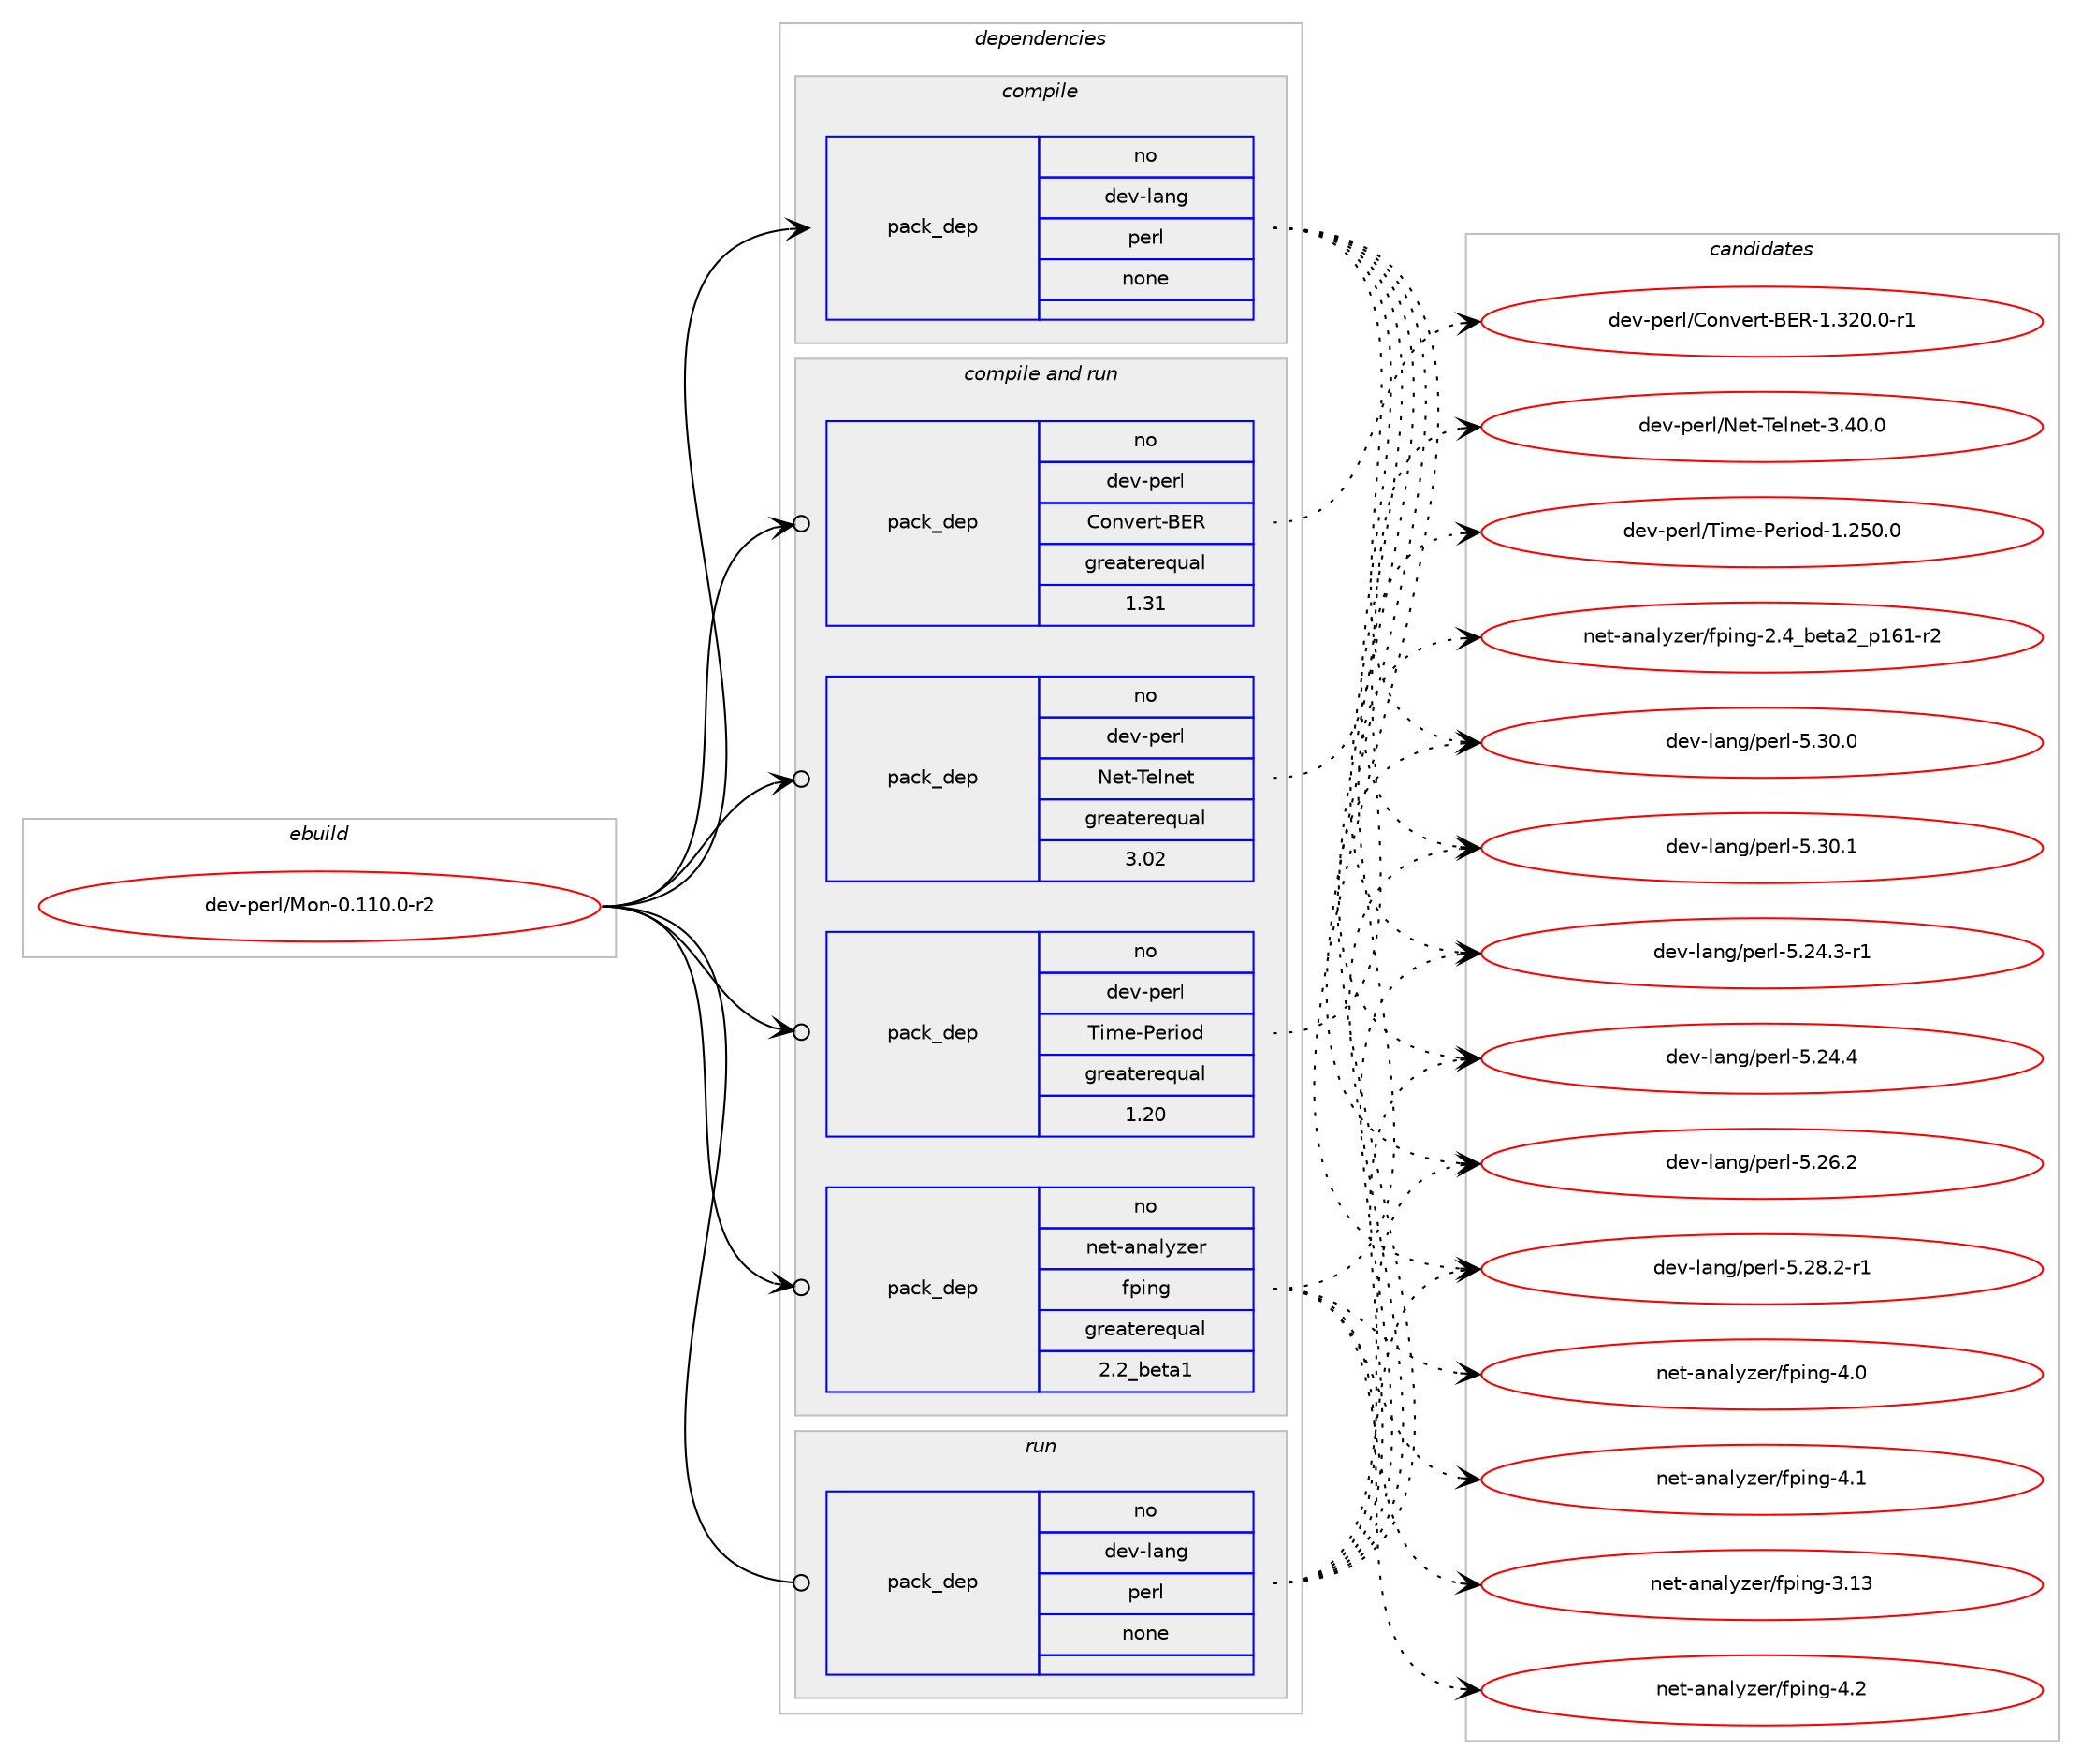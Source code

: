 digraph prolog {

# *************
# Graph options
# *************

newrank=true;
concentrate=true;
compound=true;
graph [rankdir=LR,fontname=Helvetica,fontsize=10,ranksep=1.5];#, ranksep=2.5, nodesep=0.2];
edge  [arrowhead=vee];
node  [fontname=Helvetica,fontsize=10];

# **********
# The ebuild
# **********

subgraph cluster_leftcol {
color=gray;
rank=same;
label=<<i>ebuild</i>>;
id [label="dev-perl/Mon-0.110.0-r2", color=red, width=4, href="../dev-perl/Mon-0.110.0-r2.svg"];
}

# ****************
# The dependencies
# ****************

subgraph cluster_midcol {
color=gray;
label=<<i>dependencies</i>>;
subgraph cluster_compile {
fillcolor="#eeeeee";
style=filled;
label=<<i>compile</i>>;
subgraph pack435843 {
dependency581486 [label=<<TABLE BORDER="0" CELLBORDER="1" CELLSPACING="0" CELLPADDING="4" WIDTH="220"><TR><TD ROWSPAN="6" CELLPADDING="30">pack_dep</TD></TR><TR><TD WIDTH="110">no</TD></TR><TR><TD>dev-lang</TD></TR><TR><TD>perl</TD></TR><TR><TD>none</TD></TR><TR><TD></TD></TR></TABLE>>, shape=none, color=blue];
}
id:e -> dependency581486:w [weight=20,style="solid",arrowhead="vee"];
}
subgraph cluster_compileandrun {
fillcolor="#eeeeee";
style=filled;
label=<<i>compile and run</i>>;
subgraph pack435844 {
dependency581487 [label=<<TABLE BORDER="0" CELLBORDER="1" CELLSPACING="0" CELLPADDING="4" WIDTH="220"><TR><TD ROWSPAN="6" CELLPADDING="30">pack_dep</TD></TR><TR><TD WIDTH="110">no</TD></TR><TR><TD>dev-perl</TD></TR><TR><TD>Convert-BER</TD></TR><TR><TD>greaterequal</TD></TR><TR><TD>1.31</TD></TR></TABLE>>, shape=none, color=blue];
}
id:e -> dependency581487:w [weight=20,style="solid",arrowhead="odotvee"];
subgraph pack435845 {
dependency581488 [label=<<TABLE BORDER="0" CELLBORDER="1" CELLSPACING="0" CELLPADDING="4" WIDTH="220"><TR><TD ROWSPAN="6" CELLPADDING="30">pack_dep</TD></TR><TR><TD WIDTH="110">no</TD></TR><TR><TD>dev-perl</TD></TR><TR><TD>Net-Telnet</TD></TR><TR><TD>greaterequal</TD></TR><TR><TD>3.02</TD></TR></TABLE>>, shape=none, color=blue];
}
id:e -> dependency581488:w [weight=20,style="solid",arrowhead="odotvee"];
subgraph pack435846 {
dependency581489 [label=<<TABLE BORDER="0" CELLBORDER="1" CELLSPACING="0" CELLPADDING="4" WIDTH="220"><TR><TD ROWSPAN="6" CELLPADDING="30">pack_dep</TD></TR><TR><TD WIDTH="110">no</TD></TR><TR><TD>dev-perl</TD></TR><TR><TD>Time-Period</TD></TR><TR><TD>greaterequal</TD></TR><TR><TD>1.20</TD></TR></TABLE>>, shape=none, color=blue];
}
id:e -> dependency581489:w [weight=20,style="solid",arrowhead="odotvee"];
subgraph pack435847 {
dependency581490 [label=<<TABLE BORDER="0" CELLBORDER="1" CELLSPACING="0" CELLPADDING="4" WIDTH="220"><TR><TD ROWSPAN="6" CELLPADDING="30">pack_dep</TD></TR><TR><TD WIDTH="110">no</TD></TR><TR><TD>net-analyzer</TD></TR><TR><TD>fping</TD></TR><TR><TD>greaterequal</TD></TR><TR><TD>2.2_beta1</TD></TR></TABLE>>, shape=none, color=blue];
}
id:e -> dependency581490:w [weight=20,style="solid",arrowhead="odotvee"];
}
subgraph cluster_run {
fillcolor="#eeeeee";
style=filled;
label=<<i>run</i>>;
subgraph pack435848 {
dependency581491 [label=<<TABLE BORDER="0" CELLBORDER="1" CELLSPACING="0" CELLPADDING="4" WIDTH="220"><TR><TD ROWSPAN="6" CELLPADDING="30">pack_dep</TD></TR><TR><TD WIDTH="110">no</TD></TR><TR><TD>dev-lang</TD></TR><TR><TD>perl</TD></TR><TR><TD>none</TD></TR><TR><TD></TD></TR></TABLE>>, shape=none, color=blue];
}
id:e -> dependency581491:w [weight=20,style="solid",arrowhead="odot"];
}
}

# **************
# The candidates
# **************

subgraph cluster_choices {
rank=same;
color=gray;
label=<<i>candidates</i>>;

subgraph choice435843 {
color=black;
nodesep=1;
choice100101118451089711010347112101114108455346505246514511449 [label="dev-lang/perl-5.24.3-r1", color=red, width=4,href="../dev-lang/perl-5.24.3-r1.svg"];
choice10010111845108971101034711210111410845534650524652 [label="dev-lang/perl-5.24.4", color=red, width=4,href="../dev-lang/perl-5.24.4.svg"];
choice10010111845108971101034711210111410845534650544650 [label="dev-lang/perl-5.26.2", color=red, width=4,href="../dev-lang/perl-5.26.2.svg"];
choice100101118451089711010347112101114108455346505646504511449 [label="dev-lang/perl-5.28.2-r1", color=red, width=4,href="../dev-lang/perl-5.28.2-r1.svg"];
choice10010111845108971101034711210111410845534651484648 [label="dev-lang/perl-5.30.0", color=red, width=4,href="../dev-lang/perl-5.30.0.svg"];
choice10010111845108971101034711210111410845534651484649 [label="dev-lang/perl-5.30.1", color=red, width=4,href="../dev-lang/perl-5.30.1.svg"];
dependency581486:e -> choice100101118451089711010347112101114108455346505246514511449:w [style=dotted,weight="100"];
dependency581486:e -> choice10010111845108971101034711210111410845534650524652:w [style=dotted,weight="100"];
dependency581486:e -> choice10010111845108971101034711210111410845534650544650:w [style=dotted,weight="100"];
dependency581486:e -> choice100101118451089711010347112101114108455346505646504511449:w [style=dotted,weight="100"];
dependency581486:e -> choice10010111845108971101034711210111410845534651484648:w [style=dotted,weight="100"];
dependency581486:e -> choice10010111845108971101034711210111410845534651484649:w [style=dotted,weight="100"];
}
subgraph choice435844 {
color=black;
nodesep=1;
choice1001011184511210111410847671111101181011141164566698245494651504846484511449 [label="dev-perl/Convert-BER-1.320.0-r1", color=red, width=4,href="../dev-perl/Convert-BER-1.320.0-r1.svg"];
dependency581487:e -> choice1001011184511210111410847671111101181011141164566698245494651504846484511449:w [style=dotted,weight="100"];
}
subgraph choice435845 {
color=black;
nodesep=1;
choice100101118451121011141084778101116458410110811010111645514652484648 [label="dev-perl/Net-Telnet-3.40.0", color=red, width=4,href="../dev-perl/Net-Telnet-3.40.0.svg"];
dependency581488:e -> choice100101118451121011141084778101116458410110811010111645514652484648:w [style=dotted,weight="100"];
}
subgraph choice435846 {
color=black;
nodesep=1;
choice10010111845112101114108478410510910145801011141051111004549465053484648 [label="dev-perl/Time-Period-1.250.0", color=red, width=4,href="../dev-perl/Time-Period-1.250.0.svg"];
dependency581489:e -> choice10010111845112101114108478410510910145801011141051111004549465053484648:w [style=dotted,weight="100"];
}
subgraph choice435847 {
color=black;
nodesep=1;
choice110101116459711097108121122101114471021121051101034550465295981011169750951124954494511450 [label="net-analyzer/fping-2.4_beta2_p161-r2", color=red, width=4,href="../net-analyzer/fping-2.4_beta2_p161-r2.svg"];
choice110101116459711097108121122101114471021121051101034551464951 [label="net-analyzer/fping-3.13", color=red, width=4,href="../net-analyzer/fping-3.13.svg"];
choice1101011164597110971081211221011144710211210511010345524648 [label="net-analyzer/fping-4.0", color=red, width=4,href="../net-analyzer/fping-4.0.svg"];
choice1101011164597110971081211221011144710211210511010345524649 [label="net-analyzer/fping-4.1", color=red, width=4,href="../net-analyzer/fping-4.1.svg"];
choice1101011164597110971081211221011144710211210511010345524650 [label="net-analyzer/fping-4.2", color=red, width=4,href="../net-analyzer/fping-4.2.svg"];
dependency581490:e -> choice110101116459711097108121122101114471021121051101034550465295981011169750951124954494511450:w [style=dotted,weight="100"];
dependency581490:e -> choice110101116459711097108121122101114471021121051101034551464951:w [style=dotted,weight="100"];
dependency581490:e -> choice1101011164597110971081211221011144710211210511010345524648:w [style=dotted,weight="100"];
dependency581490:e -> choice1101011164597110971081211221011144710211210511010345524649:w [style=dotted,weight="100"];
dependency581490:e -> choice1101011164597110971081211221011144710211210511010345524650:w [style=dotted,weight="100"];
}
subgraph choice435848 {
color=black;
nodesep=1;
choice100101118451089711010347112101114108455346505246514511449 [label="dev-lang/perl-5.24.3-r1", color=red, width=4,href="../dev-lang/perl-5.24.3-r1.svg"];
choice10010111845108971101034711210111410845534650524652 [label="dev-lang/perl-5.24.4", color=red, width=4,href="../dev-lang/perl-5.24.4.svg"];
choice10010111845108971101034711210111410845534650544650 [label="dev-lang/perl-5.26.2", color=red, width=4,href="../dev-lang/perl-5.26.2.svg"];
choice100101118451089711010347112101114108455346505646504511449 [label="dev-lang/perl-5.28.2-r1", color=red, width=4,href="../dev-lang/perl-5.28.2-r1.svg"];
choice10010111845108971101034711210111410845534651484648 [label="dev-lang/perl-5.30.0", color=red, width=4,href="../dev-lang/perl-5.30.0.svg"];
choice10010111845108971101034711210111410845534651484649 [label="dev-lang/perl-5.30.1", color=red, width=4,href="../dev-lang/perl-5.30.1.svg"];
dependency581491:e -> choice100101118451089711010347112101114108455346505246514511449:w [style=dotted,weight="100"];
dependency581491:e -> choice10010111845108971101034711210111410845534650524652:w [style=dotted,weight="100"];
dependency581491:e -> choice10010111845108971101034711210111410845534650544650:w [style=dotted,weight="100"];
dependency581491:e -> choice100101118451089711010347112101114108455346505646504511449:w [style=dotted,weight="100"];
dependency581491:e -> choice10010111845108971101034711210111410845534651484648:w [style=dotted,weight="100"];
dependency581491:e -> choice10010111845108971101034711210111410845534651484649:w [style=dotted,weight="100"];
}
}

}
